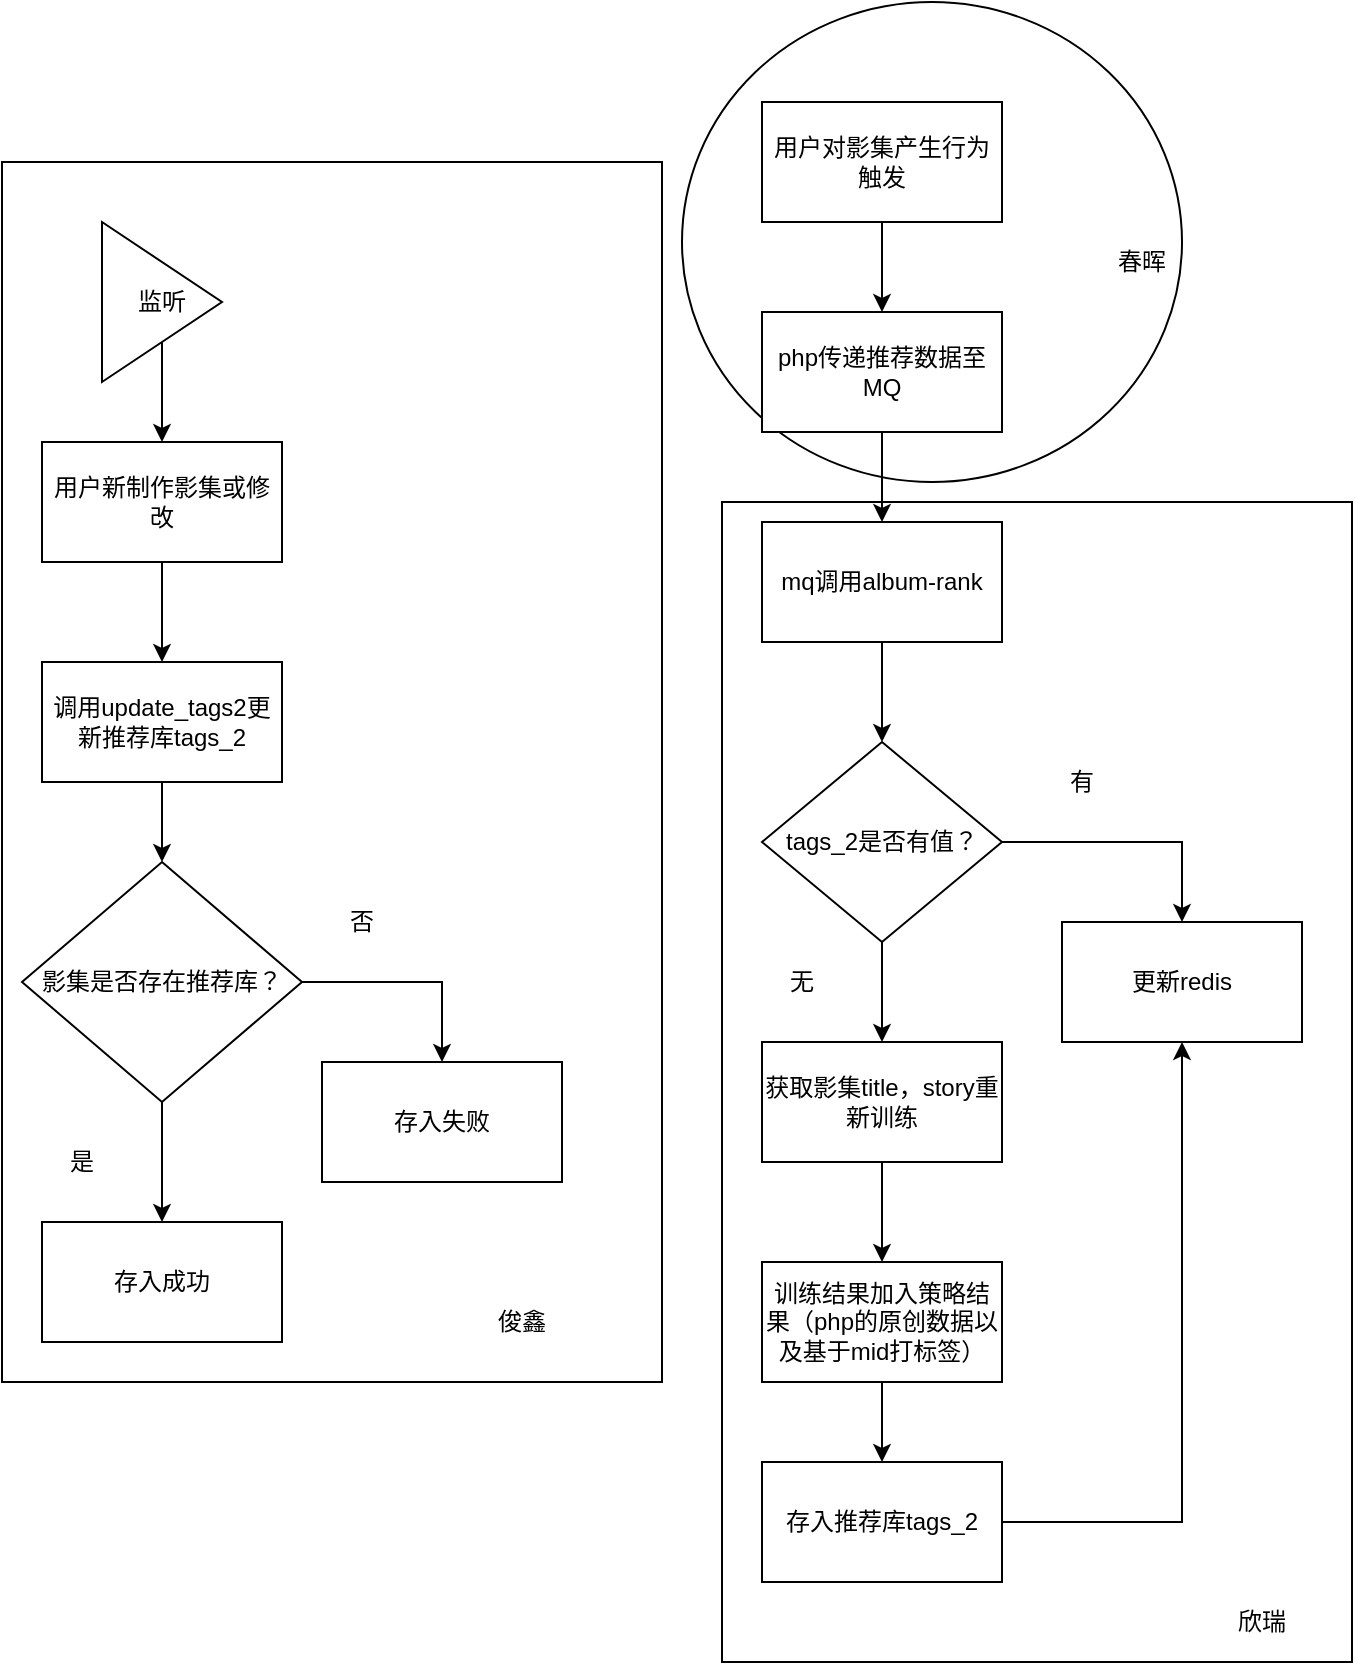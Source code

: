 <mxfile version="14.2.6" type="github">
  <diagram id="dqOgUIsS_CFZmMrKDvl1" name="Page-1">
    <mxGraphModel dx="782" dy="413" grid="1" gridSize="10" guides="1" tooltips="1" connect="1" arrows="1" fold="1" page="1" pageScale="1" pageWidth="827" pageHeight="1169" math="0" shadow="0">
      <root>
        <mxCell id="0" />
        <mxCell id="1" parent="0" />
        <mxCell id="8H2Ad3p1k1n_BKqMPf46-70" value="" style="rounded=0;whiteSpace=wrap;html=1;" vertex="1" parent="1">
          <mxGeometry x="50" y="510" width="330" height="610" as="geometry" />
        </mxCell>
        <mxCell id="8H2Ad3p1k1n_BKqMPf46-68" value="" style="rounded=0;whiteSpace=wrap;html=1;" vertex="1" parent="1">
          <mxGeometry x="410" y="680" width="315" height="580" as="geometry" />
        </mxCell>
        <mxCell id="8H2Ad3p1k1n_BKqMPf46-66" value="" style="ellipse;whiteSpace=wrap;html=1;" vertex="1" parent="1">
          <mxGeometry x="390" y="430" width="250" height="240" as="geometry" />
        </mxCell>
        <mxCell id="8H2Ad3p1k1n_BKqMPf46-65" value="" style="edgeStyle=orthogonalEdgeStyle;rounded=0;orthogonalLoop=1;jettySize=auto;html=1;" edge="1" parent="1" source="8H2Ad3p1k1n_BKqMPf46-1" target="8H2Ad3p1k1n_BKqMPf46-63">
          <mxGeometry relative="1" as="geometry" />
        </mxCell>
        <mxCell id="8H2Ad3p1k1n_BKqMPf46-1" value="php传递推荐数据至MQ" style="rounded=0;whiteSpace=wrap;html=1;" vertex="1" parent="1">
          <mxGeometry x="430" y="585" width="120" height="60" as="geometry" />
        </mxCell>
        <mxCell id="8H2Ad3p1k1n_BKqMPf46-6" style="edgeStyle=orthogonalEdgeStyle;rounded=0;orthogonalLoop=1;jettySize=auto;html=1;entryX=0.5;entryY=0;entryDx=0;entryDy=0;" edge="1" parent="1" source="8H2Ad3p1k1n_BKqMPf46-2" target="8H2Ad3p1k1n_BKqMPf46-5">
          <mxGeometry relative="1" as="geometry" />
        </mxCell>
        <mxCell id="8H2Ad3p1k1n_BKqMPf46-9" value="" style="edgeStyle=orthogonalEdgeStyle;rounded=0;orthogonalLoop=1;jettySize=auto;html=1;" edge="1" parent="1" source="8H2Ad3p1k1n_BKqMPf46-2" target="8H2Ad3p1k1n_BKqMPf46-8">
          <mxGeometry relative="1" as="geometry" />
        </mxCell>
        <mxCell id="8H2Ad3p1k1n_BKqMPf46-2" value="tags_2是否有值？" style="rhombus;whiteSpace=wrap;html=1;" vertex="1" parent="1">
          <mxGeometry x="430" y="800" width="120" height="100" as="geometry" />
        </mxCell>
        <mxCell id="8H2Ad3p1k1n_BKqMPf46-5" value="更新redis" style="rounded=0;whiteSpace=wrap;html=1;" vertex="1" parent="1">
          <mxGeometry x="580" y="890" width="120" height="60" as="geometry" />
        </mxCell>
        <mxCell id="8H2Ad3p1k1n_BKqMPf46-7" value="有" style="text;html=1;strokeColor=none;fillColor=none;align=center;verticalAlign=middle;whiteSpace=wrap;rounded=0;" vertex="1" parent="1">
          <mxGeometry x="570" y="810" width="40" height="20" as="geometry" />
        </mxCell>
        <mxCell id="8H2Ad3p1k1n_BKqMPf46-11" value="" style="edgeStyle=orthogonalEdgeStyle;rounded=0;orthogonalLoop=1;jettySize=auto;html=1;" edge="1" parent="1" source="8H2Ad3p1k1n_BKqMPf46-8" target="8H2Ad3p1k1n_BKqMPf46-10">
          <mxGeometry relative="1" as="geometry" />
        </mxCell>
        <mxCell id="8H2Ad3p1k1n_BKqMPf46-8" value="获取影集title，story重新训练" style="rounded=0;whiteSpace=wrap;html=1;" vertex="1" parent="1">
          <mxGeometry x="430" y="950" width="120" height="60" as="geometry" />
        </mxCell>
        <mxCell id="8H2Ad3p1k1n_BKqMPf46-13" value="" style="edgeStyle=orthogonalEdgeStyle;rounded=0;orthogonalLoop=1;jettySize=auto;html=1;" edge="1" parent="1" source="8H2Ad3p1k1n_BKqMPf46-10" target="8H2Ad3p1k1n_BKqMPf46-12">
          <mxGeometry relative="1" as="geometry" />
        </mxCell>
        <mxCell id="8H2Ad3p1k1n_BKqMPf46-10" value="训练结果加入策略结果（php的原创数据以及基于mid打标签）" style="rounded=0;whiteSpace=wrap;html=1;" vertex="1" parent="1">
          <mxGeometry x="430" y="1060" width="120" height="60" as="geometry" />
        </mxCell>
        <mxCell id="8H2Ad3p1k1n_BKqMPf46-14" style="edgeStyle=orthogonalEdgeStyle;rounded=0;orthogonalLoop=1;jettySize=auto;html=1;" edge="1" parent="1" source="8H2Ad3p1k1n_BKqMPf46-12" target="8H2Ad3p1k1n_BKqMPf46-5">
          <mxGeometry relative="1" as="geometry" />
        </mxCell>
        <mxCell id="8H2Ad3p1k1n_BKqMPf46-12" value="存入推荐库tags_2" style="rounded=0;whiteSpace=wrap;html=1;" vertex="1" parent="1">
          <mxGeometry x="430" y="1160" width="120" height="60" as="geometry" />
        </mxCell>
        <mxCell id="8H2Ad3p1k1n_BKqMPf46-28" value="" style="edgeStyle=orthogonalEdgeStyle;rounded=0;orthogonalLoop=1;jettySize=auto;html=1;" edge="1" parent="1" source="8H2Ad3p1k1n_BKqMPf46-27" target="8H2Ad3p1k1n_BKqMPf46-1">
          <mxGeometry relative="1" as="geometry" />
        </mxCell>
        <mxCell id="8H2Ad3p1k1n_BKqMPf46-27" value="用户对影集产生行为触发" style="rounded=0;whiteSpace=wrap;html=1;" vertex="1" parent="1">
          <mxGeometry x="430" y="480" width="120" height="60" as="geometry" />
        </mxCell>
        <mxCell id="8H2Ad3p1k1n_BKqMPf46-33" value="" style="edgeStyle=orthogonalEdgeStyle;rounded=0;orthogonalLoop=1;jettySize=auto;html=1;" edge="1" parent="1" source="8H2Ad3p1k1n_BKqMPf46-29" target="8H2Ad3p1k1n_BKqMPf46-32">
          <mxGeometry relative="1" as="geometry" />
        </mxCell>
        <mxCell id="8H2Ad3p1k1n_BKqMPf46-29" value="用户新制作影集或修改" style="rounded=0;whiteSpace=wrap;html=1;" vertex="1" parent="1">
          <mxGeometry x="70" y="650" width="120" height="60" as="geometry" />
        </mxCell>
        <mxCell id="8H2Ad3p1k1n_BKqMPf46-31" value="" style="edgeStyle=orthogonalEdgeStyle;rounded=0;orthogonalLoop=1;jettySize=auto;html=1;" edge="1" parent="1" source="8H2Ad3p1k1n_BKqMPf46-30" target="8H2Ad3p1k1n_BKqMPf46-29">
          <mxGeometry relative="1" as="geometry" />
        </mxCell>
        <mxCell id="8H2Ad3p1k1n_BKqMPf46-30" value="监听" style="triangle;whiteSpace=wrap;html=1;" vertex="1" parent="1">
          <mxGeometry x="100" y="540" width="60" height="80" as="geometry" />
        </mxCell>
        <mxCell id="8H2Ad3p1k1n_BKqMPf46-40" value="" style="edgeStyle=orthogonalEdgeStyle;rounded=0;orthogonalLoop=1;jettySize=auto;html=1;" edge="1" parent="1" source="8H2Ad3p1k1n_BKqMPf46-32" target="8H2Ad3p1k1n_BKqMPf46-39">
          <mxGeometry relative="1" as="geometry" />
        </mxCell>
        <mxCell id="8H2Ad3p1k1n_BKqMPf46-32" value="调用update_tags2更新推荐库tags_2" style="rounded=0;whiteSpace=wrap;html=1;" vertex="1" parent="1">
          <mxGeometry x="70" y="760" width="120" height="60" as="geometry" />
        </mxCell>
        <mxCell id="8H2Ad3p1k1n_BKqMPf46-38" value="无" style="text;html=1;strokeColor=none;fillColor=none;align=center;verticalAlign=middle;whiteSpace=wrap;rounded=0;" vertex="1" parent="1">
          <mxGeometry x="430" y="910" width="40" height="20" as="geometry" />
        </mxCell>
        <mxCell id="8H2Ad3p1k1n_BKqMPf46-42" value="" style="edgeStyle=orthogonalEdgeStyle;rounded=0;orthogonalLoop=1;jettySize=auto;html=1;" edge="1" parent="1" source="8H2Ad3p1k1n_BKqMPf46-39" target="8H2Ad3p1k1n_BKqMPf46-41">
          <mxGeometry relative="1" as="geometry" />
        </mxCell>
        <mxCell id="8H2Ad3p1k1n_BKqMPf46-45" style="edgeStyle=orthogonalEdgeStyle;rounded=0;orthogonalLoop=1;jettySize=auto;html=1;entryX=0.5;entryY=0;entryDx=0;entryDy=0;" edge="1" parent="1" source="8H2Ad3p1k1n_BKqMPf46-39" target="8H2Ad3p1k1n_BKqMPf46-44">
          <mxGeometry relative="1" as="geometry" />
        </mxCell>
        <mxCell id="8H2Ad3p1k1n_BKqMPf46-39" value="影集是否存在推荐库？" style="rhombus;whiteSpace=wrap;html=1;" vertex="1" parent="1">
          <mxGeometry x="60" y="860" width="140" height="120" as="geometry" />
        </mxCell>
        <mxCell id="8H2Ad3p1k1n_BKqMPf46-41" value="存入成功" style="rounded=0;whiteSpace=wrap;html=1;" vertex="1" parent="1">
          <mxGeometry x="70" y="1040" width="120" height="60" as="geometry" />
        </mxCell>
        <mxCell id="8H2Ad3p1k1n_BKqMPf46-43" value="是" style="text;html=1;strokeColor=none;fillColor=none;align=center;verticalAlign=middle;whiteSpace=wrap;rounded=0;" vertex="1" parent="1">
          <mxGeometry x="70" y="1000" width="40" height="20" as="geometry" />
        </mxCell>
        <mxCell id="8H2Ad3p1k1n_BKqMPf46-44" value="存入失败" style="rounded=0;whiteSpace=wrap;html=1;" vertex="1" parent="1">
          <mxGeometry x="210" y="960" width="120" height="60" as="geometry" />
        </mxCell>
        <mxCell id="8H2Ad3p1k1n_BKqMPf46-47" value="否" style="text;html=1;strokeColor=none;fillColor=none;align=center;verticalAlign=middle;whiteSpace=wrap;rounded=0;" vertex="1" parent="1">
          <mxGeometry x="210" y="880" width="40" height="20" as="geometry" />
        </mxCell>
        <mxCell id="8H2Ad3p1k1n_BKqMPf46-64" value="" style="edgeStyle=orthogonalEdgeStyle;rounded=0;orthogonalLoop=1;jettySize=auto;html=1;" edge="1" parent="1" source="8H2Ad3p1k1n_BKqMPf46-63" target="8H2Ad3p1k1n_BKqMPf46-2">
          <mxGeometry relative="1" as="geometry" />
        </mxCell>
        <mxCell id="8H2Ad3p1k1n_BKqMPf46-63" value="mq调用album-rank" style="rounded=0;whiteSpace=wrap;html=1;" vertex="1" parent="1">
          <mxGeometry x="430" y="690" width="120" height="60" as="geometry" />
        </mxCell>
        <mxCell id="8H2Ad3p1k1n_BKqMPf46-67" value="春晖" style="text;html=1;strokeColor=none;fillColor=none;align=center;verticalAlign=middle;whiteSpace=wrap;rounded=0;" vertex="1" parent="1">
          <mxGeometry x="600" y="550" width="40" height="20" as="geometry" />
        </mxCell>
        <mxCell id="8H2Ad3p1k1n_BKqMPf46-69" value="欣瑞" style="text;html=1;strokeColor=none;fillColor=none;align=center;verticalAlign=middle;whiteSpace=wrap;rounded=0;" vertex="1" parent="1">
          <mxGeometry x="660" y="1230" width="40" height="20" as="geometry" />
        </mxCell>
        <mxCell id="8H2Ad3p1k1n_BKqMPf46-71" value="俊鑫" style="text;html=1;strokeColor=none;fillColor=none;align=center;verticalAlign=middle;whiteSpace=wrap;rounded=0;" vertex="1" parent="1">
          <mxGeometry x="290" y="1080" width="40" height="20" as="geometry" />
        </mxCell>
      </root>
    </mxGraphModel>
  </diagram>
</mxfile>
